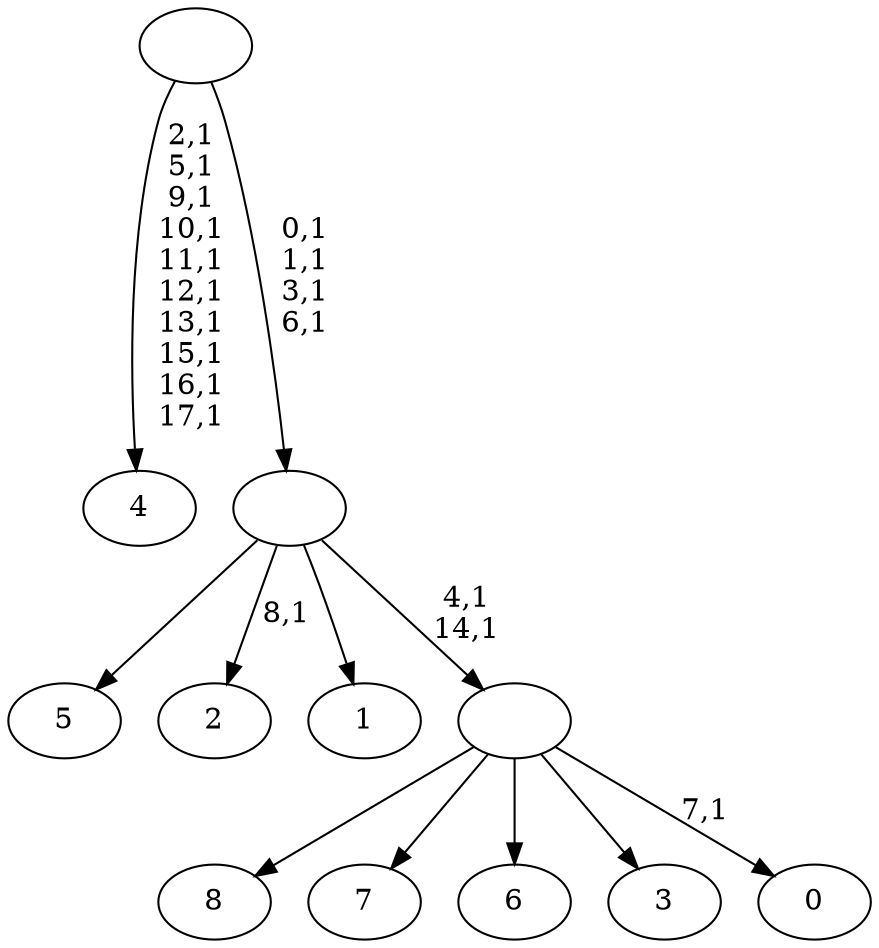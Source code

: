 digraph T {
	27 [label="8"]
	26 [label="7"]
	25 [label="6"]
	24 [label="5"]
	23 [label="4"]
	12 [label="3"]
	11 [label="2"]
	9 [label="1"]
	8 [label="0"]
	6 [label=""]
	4 [label=""]
	0 [label=""]
	6 -> 8 [label="7,1"]
	6 -> 27 [label=""]
	6 -> 26 [label=""]
	6 -> 25 [label=""]
	6 -> 12 [label=""]
	4 -> 6 [label="4,1\n14,1"]
	4 -> 11 [label="8,1"]
	4 -> 24 [label=""]
	4 -> 9 [label=""]
	0 -> 4 [label="0,1\n1,1\n3,1\n6,1"]
	0 -> 23 [label="2,1\n5,1\n9,1\n10,1\n11,1\n12,1\n13,1\n15,1\n16,1\n17,1"]
}

